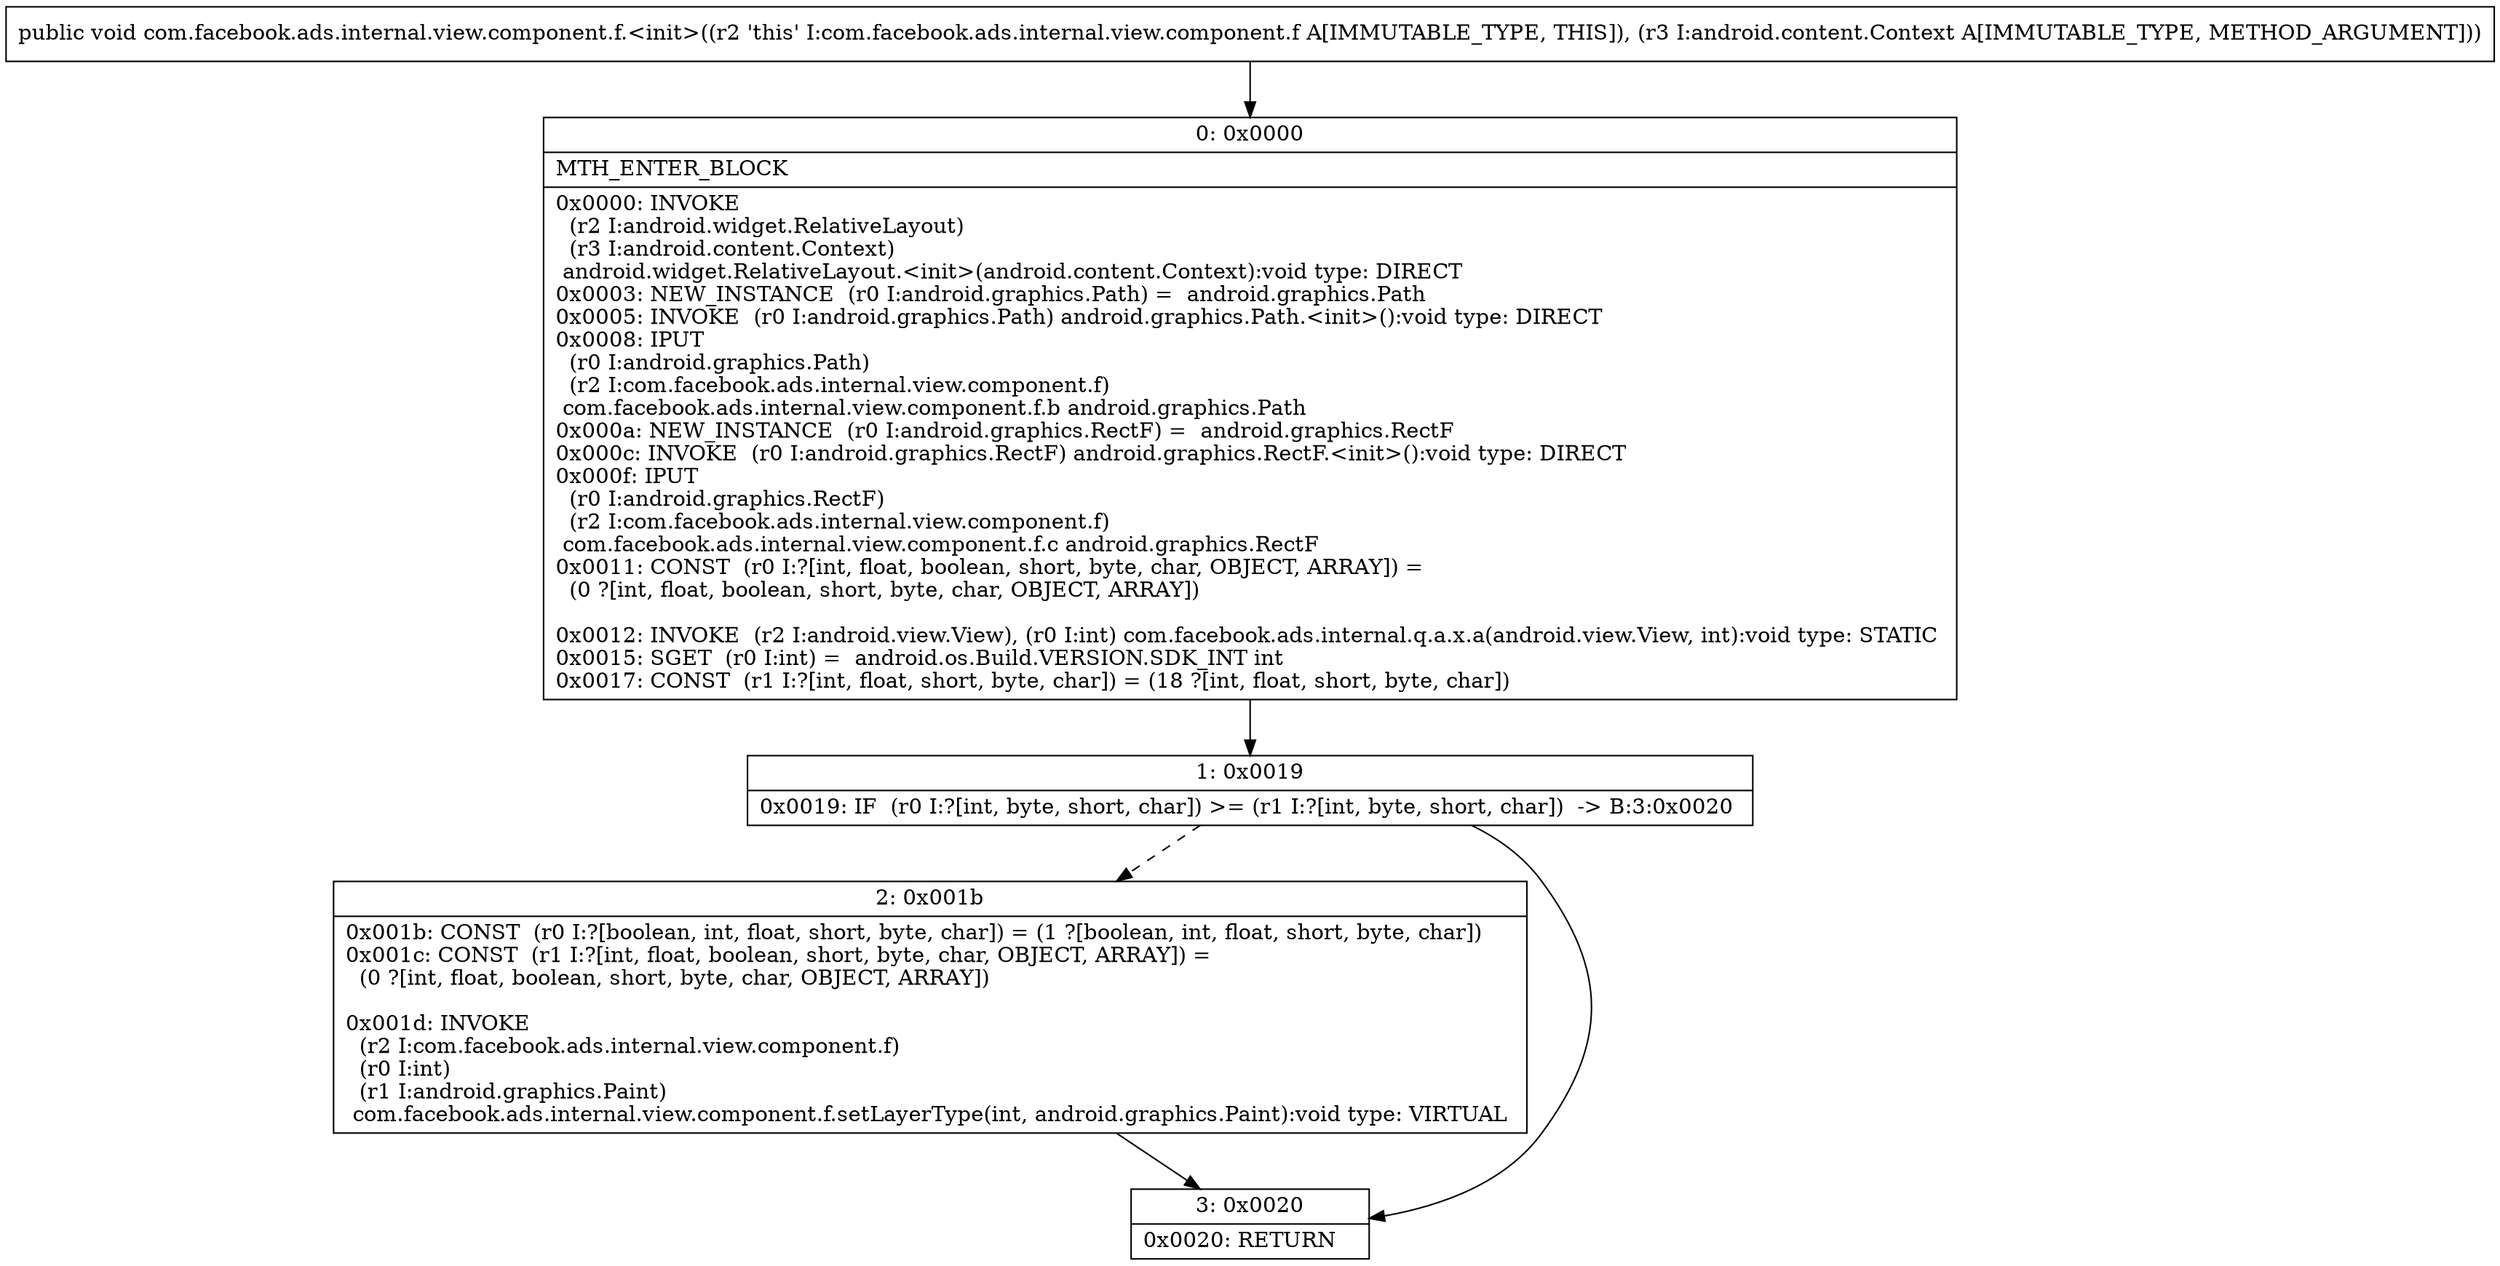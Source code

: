digraph "CFG forcom.facebook.ads.internal.view.component.f.\<init\>(Landroid\/content\/Context;)V" {
Node_0 [shape=record,label="{0\:\ 0x0000|MTH_ENTER_BLOCK\l|0x0000: INVOKE  \l  (r2 I:android.widget.RelativeLayout)\l  (r3 I:android.content.Context)\l android.widget.RelativeLayout.\<init\>(android.content.Context):void type: DIRECT \l0x0003: NEW_INSTANCE  (r0 I:android.graphics.Path) =  android.graphics.Path \l0x0005: INVOKE  (r0 I:android.graphics.Path) android.graphics.Path.\<init\>():void type: DIRECT \l0x0008: IPUT  \l  (r0 I:android.graphics.Path)\l  (r2 I:com.facebook.ads.internal.view.component.f)\l com.facebook.ads.internal.view.component.f.b android.graphics.Path \l0x000a: NEW_INSTANCE  (r0 I:android.graphics.RectF) =  android.graphics.RectF \l0x000c: INVOKE  (r0 I:android.graphics.RectF) android.graphics.RectF.\<init\>():void type: DIRECT \l0x000f: IPUT  \l  (r0 I:android.graphics.RectF)\l  (r2 I:com.facebook.ads.internal.view.component.f)\l com.facebook.ads.internal.view.component.f.c android.graphics.RectF \l0x0011: CONST  (r0 I:?[int, float, boolean, short, byte, char, OBJECT, ARRAY]) = \l  (0 ?[int, float, boolean, short, byte, char, OBJECT, ARRAY])\l \l0x0012: INVOKE  (r2 I:android.view.View), (r0 I:int) com.facebook.ads.internal.q.a.x.a(android.view.View, int):void type: STATIC \l0x0015: SGET  (r0 I:int) =  android.os.Build.VERSION.SDK_INT int \l0x0017: CONST  (r1 I:?[int, float, short, byte, char]) = (18 ?[int, float, short, byte, char]) \l}"];
Node_1 [shape=record,label="{1\:\ 0x0019|0x0019: IF  (r0 I:?[int, byte, short, char]) \>= (r1 I:?[int, byte, short, char])  \-\> B:3:0x0020 \l}"];
Node_2 [shape=record,label="{2\:\ 0x001b|0x001b: CONST  (r0 I:?[boolean, int, float, short, byte, char]) = (1 ?[boolean, int, float, short, byte, char]) \l0x001c: CONST  (r1 I:?[int, float, boolean, short, byte, char, OBJECT, ARRAY]) = \l  (0 ?[int, float, boolean, short, byte, char, OBJECT, ARRAY])\l \l0x001d: INVOKE  \l  (r2 I:com.facebook.ads.internal.view.component.f)\l  (r0 I:int)\l  (r1 I:android.graphics.Paint)\l com.facebook.ads.internal.view.component.f.setLayerType(int, android.graphics.Paint):void type: VIRTUAL \l}"];
Node_3 [shape=record,label="{3\:\ 0x0020|0x0020: RETURN   \l}"];
MethodNode[shape=record,label="{public void com.facebook.ads.internal.view.component.f.\<init\>((r2 'this' I:com.facebook.ads.internal.view.component.f A[IMMUTABLE_TYPE, THIS]), (r3 I:android.content.Context A[IMMUTABLE_TYPE, METHOD_ARGUMENT])) }"];
MethodNode -> Node_0;
Node_0 -> Node_1;
Node_1 -> Node_2[style=dashed];
Node_1 -> Node_3;
Node_2 -> Node_3;
}

